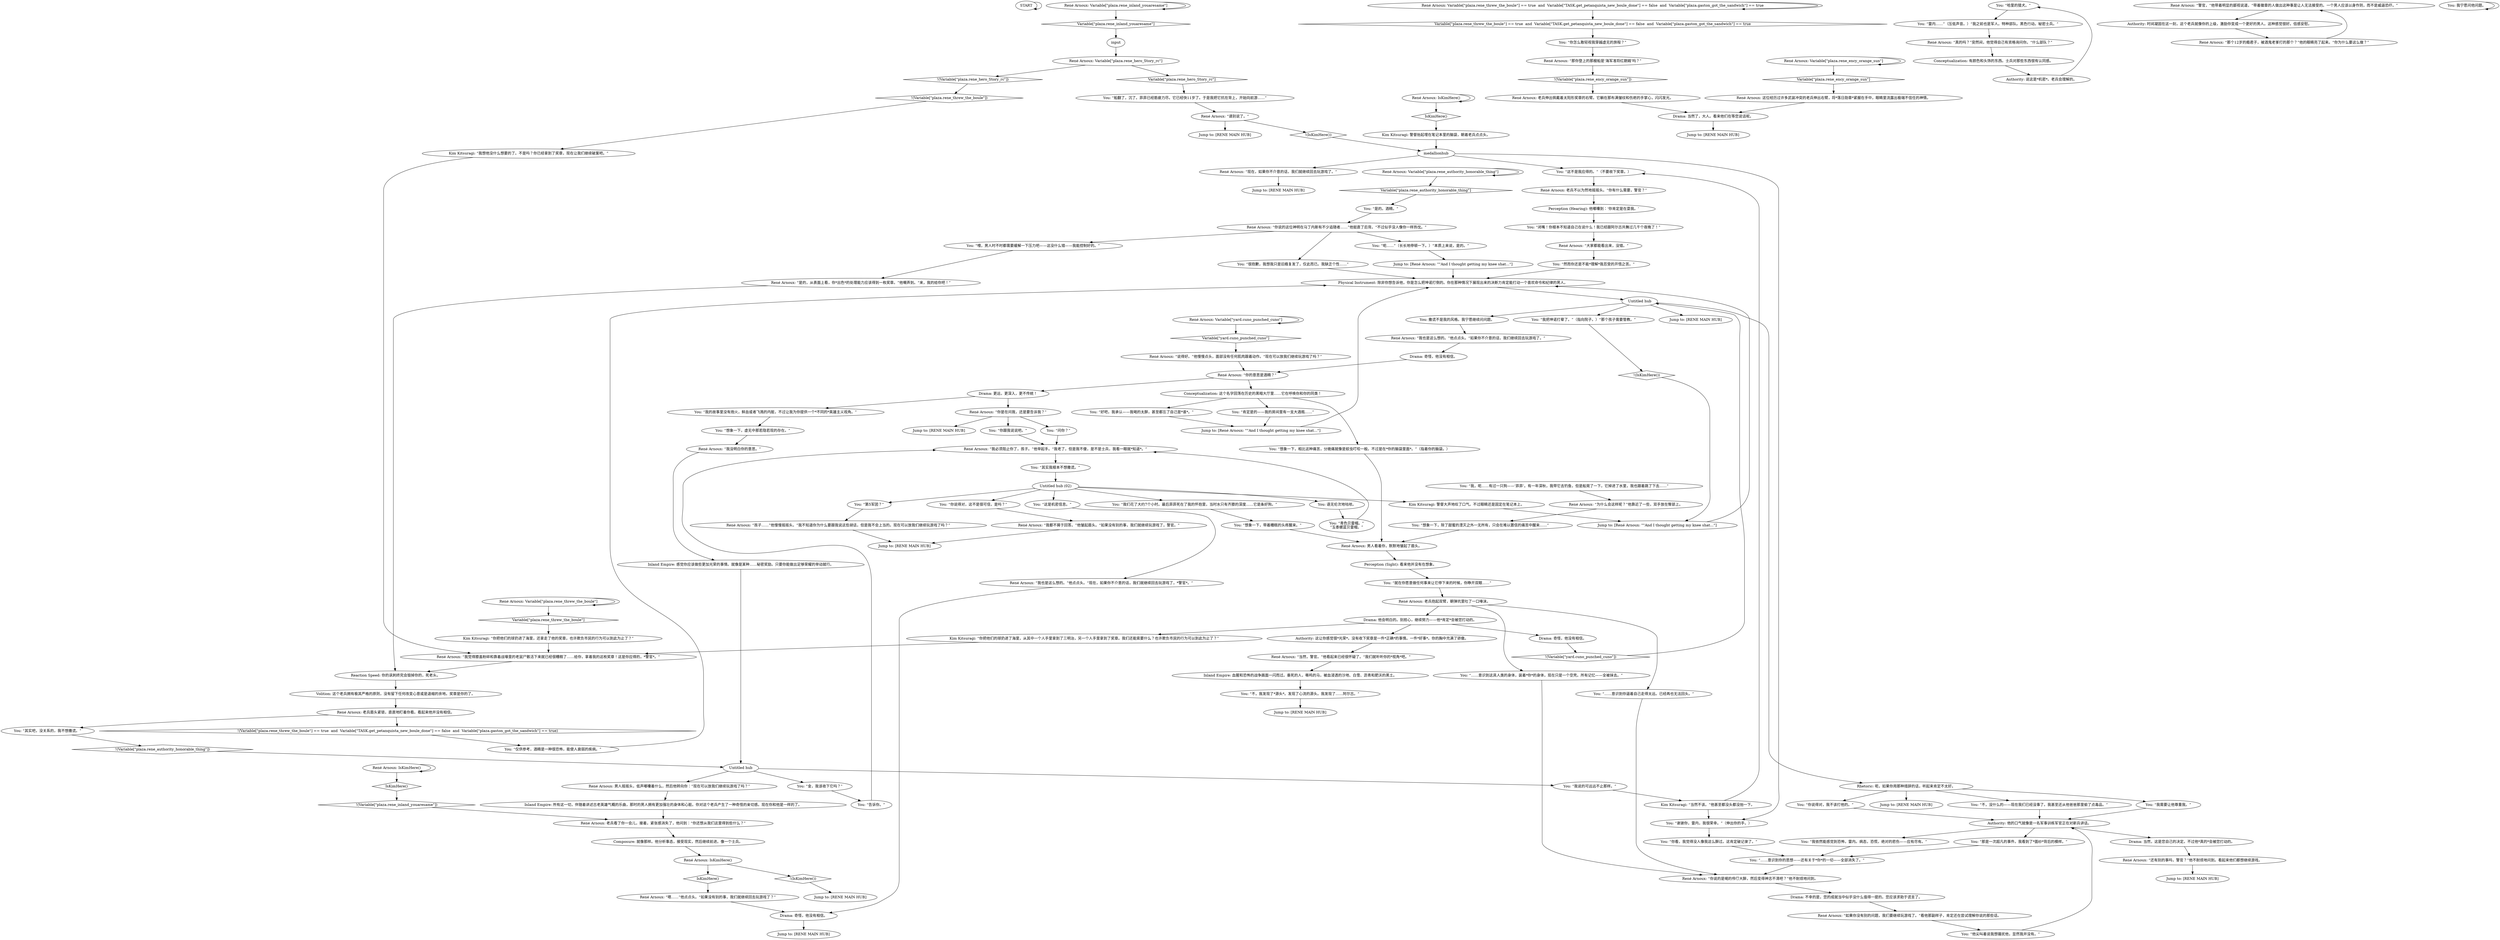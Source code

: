 # PLAZA / RENE WC HERO STORY
# Red check to impress René with a hero-story of your own.
# ==================================================
digraph G {
	  0 [label="START"];
	  1 [label="input"];
	  2 [label="Inland Empire: 所有这一切，伴随着讲述古老英雄气概的乐曲，那时的男人拥有更加强壮的身体和心脏。你对这个老兵产生了一种奇怪的亲切感。现在你和他是一样的了。"];
	  3 [label="Perception (Hearing): 他嘟囔到：‘你肯定是在耍我。’"];
	  4 [label="Jump to: [RENE MAIN HUB]"];
	  5 [label="You: “告诉你。”"];
	  6 [label="Kim Kitsuragi: “当然不该。”他甚至都没头都没抬一下。"];
	  7 [label="René Arnoux: “为什么会这样呢？”他靠近了一些，双手放在臀部上。"];
	  8 [label="René Arnoux: 老兵眉头紧锁，直直地盯着你看。看起来他并没有相信。"];
	  9 [label="medallionhub"];
	  10 [label="Untitled hub"];
	  11 [label="Jump to: [RENE MAIN HUB]"];
	  12 [label="You: “他尖叫着说我想骚扰他，显然我并没有。”"];
	  13 [label="Jump to: [RENE MAIN HUB]"];
	  14 [label="You: “我们花了大约7个小时。最后菲菲死在了我的怀抱里，当时水只有齐膝的深度……它是条好狗。”"];
	  15 [label="You: “青色贝雷帽。”\n“玉黍螺蓝贝雷帽。”"];
	  16 [label="René Arnoux: “我也是这么想的。”他点点头。“如果你不介意的话，我们继续回去玩游戏了。”"];
	  17 [label="Drama: 当然了，大人。看来他们在等您说话呢。"];
	  18 [label="Inland Empire: 血腥和恐怖的战争画面一闪而过。垂死的人，嘶鸣的马，被血浸透的沙地、白雪、沥青和肥沃的黑土。"];
	  19 [label="You: “想象一下，虚无中那若隐若现的存在。”"];
	  20 [label="René Arnoux: “当然，警官。”他看起来已经很怀疑了。“我们就听听你的*视角*吧。”"];
	  21 [label="René Arnoux: Variable[\"plaza.rene_authority_honorable_thing\"]"];
	  22 [label="Variable[\"plaza.rene_authority_honorable_thing\"]", shape=diamond];
	  23 [label="!(Variable[\"plaza.rene_authority_honorable_thing\"])", shape=diamond];
	  24 [label="René Arnoux: 老兵不以为然地摇摇头。“你有什么需要，警官？”"];
	  25 [label="René Arnoux: 男人摇摇头，低声嘟囔着什么，然后他转向你：“现在可以放我们继续玩游戏了吗？”"];
	  26 [label="You: “呃……”（长长地停顿一下。）“本质上来说，是的。”"];
	  27 [label="You: “仅供参考，酒精是一种很恐怖，能使人衰弱的疾病。”"];
	  28 [label="René Arnoux: Variable[\"plaza.rene_threw_the_boule\"]"];
	  29 [label="Variable[\"plaza.rene_threw_the_boule\"]", shape=diamond];
	  30 [label="!(Variable[\"plaza.rene_threw_the_boule\"])", shape=diamond];
	  31 [label="Drama: 不幸的是，您的成就当中似乎没什么值得一提的。您应该求助于谎言了。"];
	  32 [label="René Arnoux: IsKimHere()"];
	  33 [label="IsKimHere()", shape=diamond];
	  34 [label="!(IsKimHere())", shape=diamond];
	  35 [label="You: “你说得对，这不是很可信，是吗？”"];
	  36 [label="You: “这是机密信息。”"];
	  37 [label="You: “哈里的猎犬。”"];
	  38 [label="Untitled hub (02)"];
	  39 [label="René Arnoux: “说得好。”他慢慢点头，面部没有任何肌肉跟着动作。“现在可以放我们继续玩游戏了吗？”"];
	  40 [label="Physical Instrument: 除非你想告诉他，你是怎么把坤诺打倒的。你在那种情况下展现出来的决断力肯定能打动一个喜欢命令和纪律的男人。"];
	  41 [label="René Arnoux: “我觉得膝盖粉碎和靠着战壕里的老鼠尸骸活下来就已经很糟糕了……给你，拿着我的这枚奖章！这是你应得的，*警官*。”"];
	  42 [label="Jump to: [RENE MAIN HUB]"];
	  43 [label="René Arnoux: “你的意思是酒精？”"];
	  44 [label="Jump to: [RENE MAIN HUB]"];
	  45 [label="Drama: 奇怪，他没有相信。"];
	  46 [label="You: “想象一下，相比这种痛苦，分娩痛就像是蚊虫叮咬一般。不过是在*你的脑袋里面*。”（指着你的脑袋。）"];
	  47 [label="You: “不，我发现了*源头*。发现了心流的源头。我发现了……阿尔古。”"];
	  48 [label="René Arnoux: Variable[\"plaza.rene_inland_youaresame\"]"];
	  49 [label="Variable[\"plaza.rene_inland_youaresame\"]", shape=diamond];
	  50 [label="!(Variable[\"plaza.rene_inland_youaresame\"])", shape=diamond];
	  51 [label="Kim Kitsuragi: 警督大声地叹了口气。不过眼睛还是固定在笔记本上。"];
	  52 [label="You: “其实我根本不想撒谎。”"];
	  53 [label="René Arnoux: “现在，如果你不介意的话，我们就继续回去玩游戏了。”"];
	  54 [label="You: “金，我该收下它吗？”"];
	  55 [label="You: “你怎么敢轻视我穿越虚无的旅程？”"];
	  56 [label="Kim Kitsuragi: “你把他们的球扔进了海里，从其中一个人手里拿到了三明治，另一个人手里拿到了奖章。我们还能索要什么？也许欺负市民的行为可以到此为止了？”"];
	  57 [label="You: “想象一下，除了甜蜜的湮灭之外一无所有，只会在难以置信的痛苦中醒来……”"];
	  58 [label="Authority: 他的口气就像是一名军事训练军官正在对新兵讲话。"];
	  59 [label="René Arnoux: “警官，”他带着明显的鄙视说道，“带着徽章的人做出这种事是让人无法接受的。一个男人应该以身作则，而不是威逼恐吓。”"];
	  60 [label="Rhetoric: 呃，如果你用那种措辞的话，听起来肯定不太好。"];
	  61 [label="You: “雷内……”（压低声音。）“我之前也是军人。特种部队。黑色行动。秘密士兵。”"];
	  62 [label="René Arnoux: “嗯……”他点点头。“如果没有别的事，我们就继续回去玩游戏了？”"];
	  63 [label="René Arnoux: Variable[\"plaza.rene_threw_the_boule\"] == true  and  Variable[\"TASK.get_petanquista_new_boule_done\"] == false  and  Variable[\"plaza.gaston_got_the_sandwich\"] == true"];
	  64 [label="Variable[\"plaza.rene_threw_the_boule\"] == true  and  Variable[\"TASK.get_petanquista_new_boule_done\"] == false  and  Variable[\"plaza.gaston_got_the_sandwich\"] == true", shape=diamond];
	  65 [label="!(Variable[\"plaza.rene_threw_the_boule\"] == true  and  Variable[\"TASK.get_petanquista_new_boule_done\"] == false  and  Variable[\"plaza.gaston_got_the_sandwich\"] == true)", shape=diamond];
	  66 [label="You: “船翻了，沉了。菲菲已经筋疲力尽。它已经快11岁了。于是我把它抗在背上，开始向前游……”"];
	  67 [label="Drama: 更远，更深入，更不传统！"];
	  68 [label="You: “闭嘴！你根本不知道自己在说什么！我已经跟阿尔古共舞过几千个夜晚了！”"];
	  69 [label="Authority: 这让你感觉很*光荣*。没有收下奖章是一件*正确*的事情。一件*好事*。你的胸中充满了骄傲。"];
	  70 [label="You: “想象一下，带着糟糕的头疼醒来。”"];
	  71 [label="René Arnoux: “孩子……”他慢慢摇摇头。“我不知道你为什么要跟我说这些胡话，但是我不会上当的。现在可以放我们继续玩游戏了吗？”"];
	  72 [label="René Arnoux: “你是在问我，还是要告诉我？”"];
	  73 [label="You: 我宁愿问他问题。"];
	  74 [label="Drama: 当然，这是您自己的决定。不过他*真的*会被您打动的。"];
	  75 [label="You: “你看，我觉得没人像我这么醉过。这肯定破记录了。”"];
	  76 [label="René Arnoux: Variable[\"plaza.rene_ency_orange_sun\"]"];
	  77 [label="Variable[\"plaza.rene_ency_orange_sun\"]", shape=diamond];
	  78 [label="!(Variable[\"plaza.rene_ency_orange_sun\"])", shape=diamond];
	  79 [label="Conceptualization: 这个名字回荡在历史的黑暗大厅里……它在呼唤你和你的同类！"];
	  80 [label="You: “是的。酒精。”"];
	  81 [label="Inland Empire: 感觉你应该做些更加光荣的事情。就像是某种……秘密奖励。只要你能做出足够荣耀的举动就行。"];
	  82 [label="Drama: 他会明白的。别担心，继续努力——他*肯定*会被您打动的。"];
	  83 [label="You: “……意识到你的思想——还有关于*你*的一切——全部消失了。”"];
	  84 [label="René Arnoux: IsKimHere()"];
	  85 [label="IsKimHere()", shape=diamond];
	  86 [label="!(IsKimHere())", shape=diamond];
	  87 [label="René Arnoux: “那个12岁的瘾君子，被酒鬼老爹打的那个？”他的眼睛亮了起来。“你为什么要这么做？”"];
	  88 [label="René Arnoux: “如果你没有别的问题，我们要继续玩游戏了。”看他那副样子，肯定还在尝试理解你说的那些话。"];
	  89 [label="René Arnoux: Variable[\"yard.cuno_punched_cuno\"]"];
	  90 [label="Variable[\"yard.cuno_punched_cuno\"]", shape=diamond];
	  91 [label="!(Variable[\"yard.cuno_punched_cuno\"])", shape=diamond];
	  92 [label="Jump to: [RENE MAIN HUB]"];
	  93 [label="You: “我，呃……有过一只狗——‘菲菲’。有一年深秋，我带它去钓鱼，但是船晃了一下，它掉进了水里，我也跟着跳了下去……”"];
	  94 [label="René Arnoux: Variable[\"plaza.rene_hero_Story_rc\"]"];
	  95 [label="Variable[\"plaza.rene_hero_Story_rc\"]", shape=diamond];
	  96 [label="!(Variable[\"plaza.rene_hero_Story_rc\"])", shape=diamond];
	  97 [label="You: “……意识到这具人类的身体，装着*你*的身体，现在只是一个空壳。所有记忆——全被抹去。”"];
	  98 [label="You: “……意识到你逼着自己走得太远。已经再也无法回头。”"];
	  99 [label="You: “我需要让他尊重我。”"];
	  100 [label="René Arnoux: “我必须阻止你了，孩子。”他举起手。“我老了，但是我不傻，是不是士兵，我看一眼就*知道*。”"];
	  101 [label="René Arnoux: IsKimHere()"];
	  102 [label="IsKimHere()", shape=diamond];
	  103 [label="!(IsKimHere())", shape=diamond];
	  104 [label="René Arnoux: “那你登上的那艘船是‘海军准将红朗姆’吗？”"];
	  105 [label="Kim Kitsuragi: “我想他没什么想要的了。不是吗？你已经拿到了奖章，现在让我们继续破案吧。”"];
	  106 [label="You: “我依然能感觉到恐怖，雷内。病态，恐慌，绝对的悲伤——应有尽有。”"];
	  107 [label="You: 语无伦次地咕哝。"];
	  108 [label="Jump to: [RENE MAIN HUB]"];
	  109 [label="You: “我说的可远远不止那样。”"];
	  110 [label="Jump to: [René Arnoux: \"\"And I thought getting my knee shat...\"]"];
	  111 [label="Reaction Speed: 你的讽刺终究会毁掉你的，死老头。"];
	  112 [label="René Arnoux: “我也是这么想的。”他点点头。“现在，如果你不介意的话，我们就继续回去玩游戏了，*警官*。”"];
	  113 [label="Composure: 就像那样。他分析事态，接受现实，然后继续前进。像一个士兵。"];
	  114 [label="Jump to: [René Arnoux: \"\"And I thought getting my knee shat...\"]"];
	  115 [label="Kim Kitsuragi: “你把他们的球扔进了海里，还拿走了他的奖章，也许欺负市民的行为可以到此为止了？”"];
	  116 [label="You: “很抱歉，我想我只是旧瘾复发了，仅此而已。我缺乏个性……”"];
	  117 [label="René Arnoux: “你说的这位神明在马丁内斯有不少追随者……”他挺直了后背。“不过似乎没人像你一样热忱。”"];
	  118 [label="You: “你说得对，我不该打他的。”"];
	  119 [label="You: “第5军团？”"];
	  120 [label="Authority: 说这是*机密*。老兵会理解的。"];
	  121 [label="René Arnoux: “大家都能看出来，没错。”"];
	  122 [label="You: “其实吧，没关系的，我不想撒谎。”"];
	  123 [label="René Arnoux: 老兵看了你一会儿，接着，紧张感消失了，他问到：“你还想从我们这里得到些什么？”"];
	  124 [label="René Arnoux: “我没明白你的意思。”"];
	  125 [label="You: “那是一次超凡的事件。我看到了*面纱*背后的模样。”"];
	  126 [label="You: “肯定是的——我的房间里有一支大酒瓶……”"];
	  127 [label="You: “然而你还是不能*理解*我忍受的开悟之苦。”"];
	  128 [label="René Arnoux: “你说的是喝的伶仃大醉，然后变得神志不清吧？”他不耐烦地问到。"];
	  129 [label="You: “喂，男人时不时都需要缓解一下压力吧——这没什么错——我能控制好的。”"];
	  130 [label="René Arnoux: “是的，从表面上看，你*出色*的处理能力应该得到一枚奖章。”他嘲弄到。“来，我的给你吧！”"];
	  131 [label="Jump to: [René Arnoux: \"\"And I thought getting my knee shat...\"]"];
	  132 [label="Kim Kitsuragi: 警督抬起埋在笔记本里的脑袋，朝着老兵点点头。"];
	  133 [label="Drama: 奇怪，他没有相信。"];
	  134 [label="Drama: 奇怪，他没有相信。"];
	  135 [label="Jump to: [RENE MAIN HUB]"];
	  136 [label="You: “这不是我应得的。”（不要收下奖章。）"];
	  137 [label="René Arnoux: 老兵伸出佩戴着太阳形奖章的右臂。它躺在那布满皱纹和伤疤的手掌心，闪闪发光。"];
	  138 [label="René Arnoux: 这位经历过许多武装冲突的老兵伸出右臂，将*落日勋章*紧握在手中，眼睛里流露出极端不信任的神情。"];
	  139 [label="Jump to: [RENE MAIN HUB]"];
	  140 [label="Perception (Sight): 看来他并没有在想象。"];
	  141 [label="Authority: 时间凝固在这一刻，这个老兵就像你的上级，激励你变成一个更好的男人。这种感觉很好。倍感安慰。"];
	  142 [label="René Arnoux: “真的吗？”突然间，他觉得自己有资格询问你。“什么部队？”"];
	  143 [label="You: “问你？”"];
	  144 [label="You: “你跟我说说吧。”"];
	  145 [label="You: “就在你愿意做任何事来让它停下来的时候，你睁开双眼……”"];
	  146 [label="You: “我把坤诺打晕了。”（指向院子。）“那个孩子需要管教。”"];
	  147 [label="René Arnoux: “我都不屑于回答。”他皱起眉头。“如果没有别的事，我们就继续玩游戏了，警官。”"];
	  148 [label="Conceptualization: 有颜色和头饰的东西。士兵对那些东西很有认同感。"];
	  149 [label="You: “谢谢你，雷内，我很荣幸。”（伸出你的手。）"];
	  150 [label="René Arnoux: 老兵抱起双臂，朝弹坑里吐了一口唾沫。"];
	  151 [label="You: “不，没什么的——现在我们已经没事了。我甚至还从他爸爸那里偷了点毒品。”"];
	  152 [label="Untitled hub"];
	  153 [label="Jump to: [RENE MAIN HUB]"];
	  154 [label="René Arnoux: 男人看着你，默默地皱起了眉头。"];
	  155 [label="You: “我的故事里没有炮火，鲜血或者飞溅的内脏，不过让我为你提供一个*不同的*英雄主义视角。”"];
	  156 [label="You: “好吧，我承认——我喝的太醉，甚至都忘了自己是*谁*。”"];
	  157 [label="Volition: 这个老兵拥有极其严格的原则，没有留下任何改变心意或是退缩的余地。奖章是你的了。"];
	  158 [label="René Arnoux: “请别说了。”"];
	  159 [label="Jump to: [RENE MAIN HUB]"];
	  160 [label="René Arnoux: “还有别的事吗，警官？”他不耐烦地问到。看起来他们都想继续游戏。"];
	  161 [label="You: 撒谎不是我的风格。我宁愿继续问问题。"];
	  0 -> 0
	  1 -> 94
	  2 -> 123
	  3 -> 68
	  5 -> 100
	  6 -> 136
	  6 -> 149
	  7 -> 57
	  8 -> 65
	  8 -> 122
	  9 -> 136
	  9 -> 53
	  9 -> 149
	  10 -> 25
	  10 -> 109
	  10 -> 54
	  12 -> 58
	  14 -> 70
	  15 -> 100
	  16 -> 134
	  17 -> 135
	  18 -> 47
	  19 -> 124
	  20 -> 18
	  21 -> 21
	  21 -> 22
	  22 -> 80
	  23 -> 10
	  24 -> 3
	  25 -> 2
	  26 -> 131
	  27 -> 40
	  28 -> 28
	  28 -> 29
	  29 -> 115
	  30 -> 105
	  31 -> 88
	  32 -> 32
	  32 -> 33
	  33 -> 132
	  34 -> 9
	  35 -> 147
	  36 -> 112
	  37 -> 61
	  38 -> 35
	  38 -> 36
	  38 -> 107
	  38 -> 14
	  38 -> 51
	  38 -> 119
	  39 -> 43
	  40 -> 152
	  41 -> 111
	  43 -> 67
	  43 -> 79
	  45 -> 91
	  46 -> 154
	  47 -> 42
	  48 -> 48
	  48 -> 49
	  49 -> 1
	  50 -> 123
	  51 -> 114
	  52 -> 38
	  53 -> 44
	  54 -> 5
	  55 -> 104
	  56 -> 41
	  57 -> 154
	  58 -> 74
	  58 -> 125
	  58 -> 106
	  59 -> 141
	  60 -> 11
	  60 -> 99
	  60 -> 118
	  60 -> 151
	  61 -> 142
	  62 -> 133
	  63 -> 64
	  63 -> 63
	  64 -> 55
	  65 -> 27
	  66 -> 158
	  67 -> 72
	  67 -> 155
	  68 -> 121
	  69 -> 20
	  70 -> 154
	  71 -> 153
	  72 -> 144
	  72 -> 4
	  72 -> 143
	  73 -> 73
	  74 -> 160
	  75 -> 83
	  76 -> 76
	  76 -> 77
	  77 -> 138
	  78 -> 137
	  79 -> 46
	  79 -> 156
	  79 -> 126
	  80 -> 117
	  81 -> 10
	  82 -> 56
	  82 -> 69
	  82 -> 45
	  83 -> 128
	  84 -> 84
	  84 -> 85
	  85 -> 50
	  86 -> 114
	  87 -> 59
	  88 -> 12
	  89 -> 89
	  89 -> 90
	  90 -> 39
	  91 -> 152
	  93 -> 7
	  94 -> 96
	  94 -> 95
	  95 -> 66
	  96 -> 30
	  97 -> 128
	  98 -> 128
	  99 -> 58
	  100 -> 52
	  101 -> 102
	  101 -> 103
	  102 -> 62
	  103 -> 139
	  104 -> 78
	  105 -> 41
	  106 -> 83
	  107 -> 15
	  109 -> 6
	  110 -> 40
	  111 -> 157
	  112 -> 133
	  113 -> 101
	  114 -> 40
	  115 -> 41
	  116 -> 40
	  117 -> 129
	  117 -> 26
	  117 -> 116
	  118 -> 58
	  119 -> 71
	  120 -> 37
	  121 -> 127
	  122 -> 23
	  123 -> 113
	  124 -> 81
	  125 -> 83
	  126 -> 110
	  127 -> 40
	  128 -> 31
	  129 -> 130
	  130 -> 111
	  131 -> 40
	  132 -> 9
	  133 -> 159
	  134 -> 43
	  136 -> 24
	  137 -> 17
	  138 -> 17
	  140 -> 145
	  141 -> 87
	  142 -> 148
	  143 -> 100
	  144 -> 100
	  145 -> 150
	  146 -> 86
	  147 -> 153
	  148 -> 120
	  149 -> 75
	  150 -> 97
	  150 -> 82
	  150 -> 98
	  151 -> 58
	  152 -> 161
	  152 -> 146
	  152 -> 92
	  152 -> 60
	  154 -> 140
	  155 -> 19
	  156 -> 110
	  157 -> 8
	  158 -> 34
	  158 -> 13
	  160 -> 108
	  161 -> 16
}

